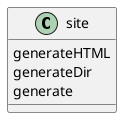 @startuml
'https://plantuml.com/sequence-diagram

class site {

generateHTML
generateDir
generate

}


@enduml